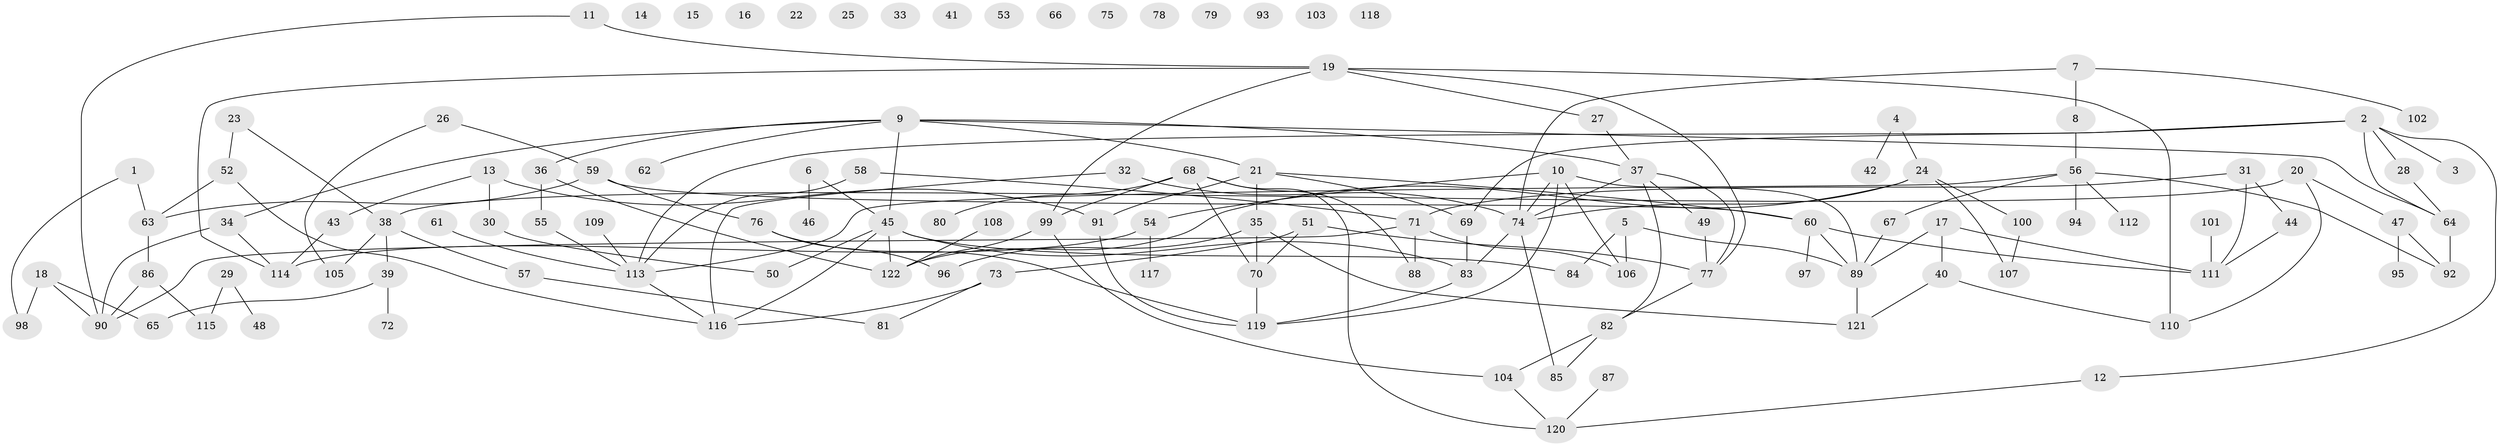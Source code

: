 // Generated by graph-tools (version 1.1) at 2025/40/03/09/25 04:40:44]
// undirected, 122 vertices, 160 edges
graph export_dot {
graph [start="1"]
  node [color=gray90,style=filled];
  1;
  2;
  3;
  4;
  5;
  6;
  7;
  8;
  9;
  10;
  11;
  12;
  13;
  14;
  15;
  16;
  17;
  18;
  19;
  20;
  21;
  22;
  23;
  24;
  25;
  26;
  27;
  28;
  29;
  30;
  31;
  32;
  33;
  34;
  35;
  36;
  37;
  38;
  39;
  40;
  41;
  42;
  43;
  44;
  45;
  46;
  47;
  48;
  49;
  50;
  51;
  52;
  53;
  54;
  55;
  56;
  57;
  58;
  59;
  60;
  61;
  62;
  63;
  64;
  65;
  66;
  67;
  68;
  69;
  70;
  71;
  72;
  73;
  74;
  75;
  76;
  77;
  78;
  79;
  80;
  81;
  82;
  83;
  84;
  85;
  86;
  87;
  88;
  89;
  90;
  91;
  92;
  93;
  94;
  95;
  96;
  97;
  98;
  99;
  100;
  101;
  102;
  103;
  104;
  105;
  106;
  107;
  108;
  109;
  110;
  111;
  112;
  113;
  114;
  115;
  116;
  117;
  118;
  119;
  120;
  121;
  122;
  1 -- 63;
  1 -- 98;
  2 -- 3;
  2 -- 12;
  2 -- 28;
  2 -- 64;
  2 -- 69;
  2 -- 113;
  4 -- 24;
  4 -- 42;
  5 -- 84;
  5 -- 89;
  5 -- 106;
  6 -- 45;
  6 -- 46;
  7 -- 8;
  7 -- 74;
  7 -- 102;
  8 -- 56;
  9 -- 21;
  9 -- 34;
  9 -- 36;
  9 -- 37;
  9 -- 45;
  9 -- 62;
  9 -- 64;
  10 -- 54;
  10 -- 74;
  10 -- 89;
  10 -- 106;
  10 -- 119;
  11 -- 19;
  11 -- 90;
  12 -- 120;
  13 -- 30;
  13 -- 43;
  13 -- 91;
  17 -- 40;
  17 -- 89;
  17 -- 111;
  18 -- 65;
  18 -- 90;
  18 -- 98;
  19 -- 27;
  19 -- 77;
  19 -- 99;
  19 -- 110;
  19 -- 114;
  20 -- 38;
  20 -- 47;
  20 -- 110;
  21 -- 35;
  21 -- 60;
  21 -- 69;
  21 -- 91;
  23 -- 38;
  23 -- 52;
  24 -- 74;
  24 -- 100;
  24 -- 107;
  24 -- 122;
  26 -- 59;
  26 -- 105;
  27 -- 37;
  28 -- 64;
  29 -- 48;
  29 -- 115;
  30 -- 50;
  31 -- 44;
  31 -- 71;
  31 -- 111;
  32 -- 74;
  32 -- 116;
  34 -- 90;
  34 -- 114;
  35 -- 70;
  35 -- 96;
  35 -- 121;
  36 -- 55;
  36 -- 122;
  37 -- 49;
  37 -- 74;
  37 -- 77;
  37 -- 82;
  38 -- 39;
  38 -- 57;
  38 -- 105;
  39 -- 65;
  39 -- 72;
  40 -- 110;
  40 -- 121;
  43 -- 114;
  44 -- 111;
  45 -- 50;
  45 -- 83;
  45 -- 84;
  45 -- 116;
  45 -- 122;
  47 -- 92;
  47 -- 95;
  49 -- 77;
  51 -- 70;
  51 -- 73;
  51 -- 77;
  52 -- 63;
  52 -- 116;
  54 -- 114;
  54 -- 117;
  55 -- 113;
  56 -- 67;
  56 -- 92;
  56 -- 94;
  56 -- 112;
  56 -- 113;
  57 -- 81;
  58 -- 71;
  58 -- 113;
  59 -- 60;
  59 -- 63;
  59 -- 76;
  60 -- 89;
  60 -- 97;
  60 -- 111;
  61 -- 113;
  63 -- 86;
  64 -- 92;
  67 -- 89;
  68 -- 70;
  68 -- 80;
  68 -- 88;
  68 -- 99;
  68 -- 120;
  69 -- 83;
  70 -- 119;
  71 -- 88;
  71 -- 90;
  71 -- 106;
  73 -- 81;
  73 -- 116;
  74 -- 83;
  74 -- 85;
  76 -- 96;
  76 -- 119;
  77 -- 82;
  82 -- 85;
  82 -- 104;
  83 -- 119;
  86 -- 90;
  86 -- 115;
  87 -- 120;
  89 -- 121;
  91 -- 119;
  99 -- 104;
  99 -- 122;
  100 -- 107;
  101 -- 111;
  104 -- 120;
  108 -- 122;
  109 -- 113;
  113 -- 116;
}
